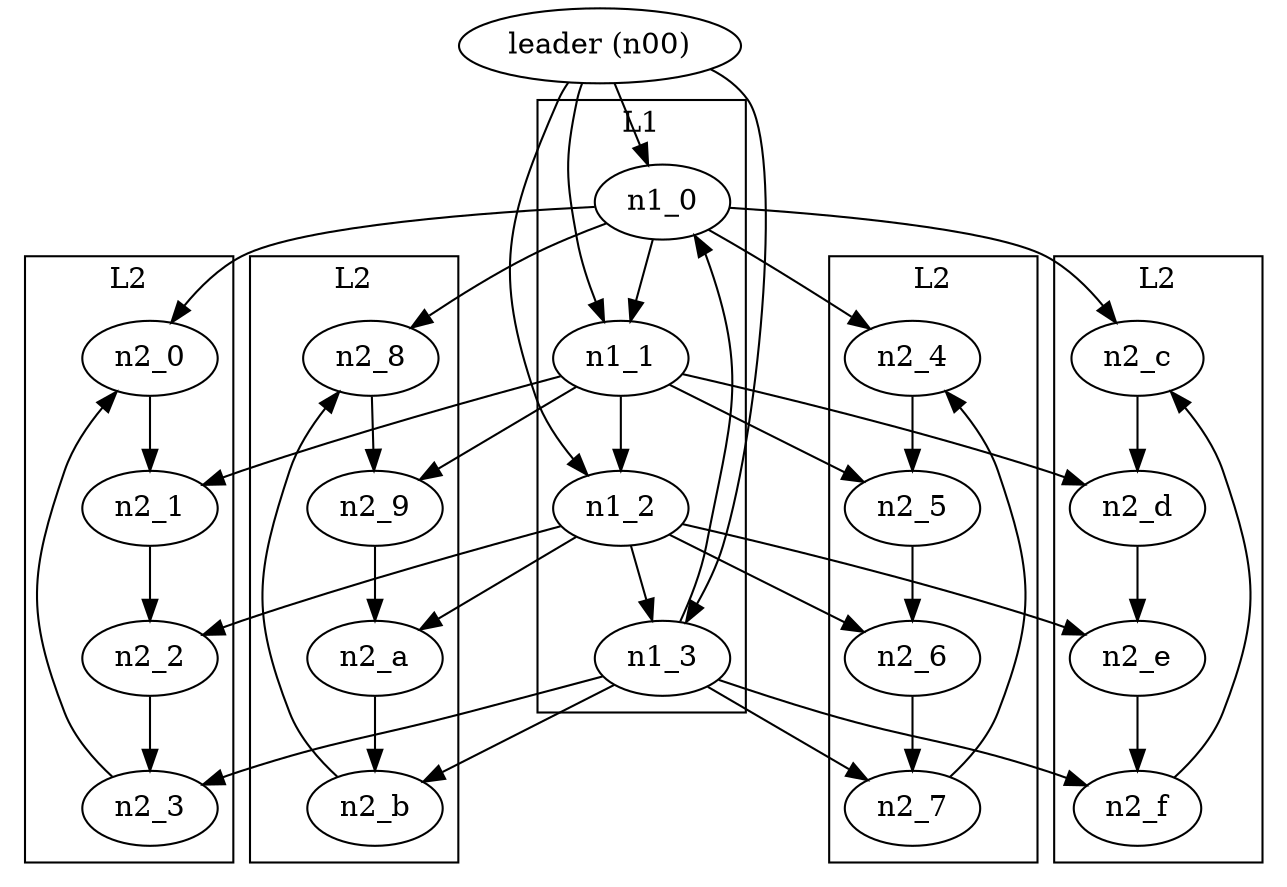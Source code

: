 // example for turbine block propagation
digraph {
    n0_0 [label = "leader (n00)";];
    
    n0_0 -> {n1_0 n1_1 n1_2 n1_3};
    n1_0 -> {n2_0 n2_4 n2_8 n2_c};
    n1_1 -> {n2_1 n2_5 n2_9 n2_d};
    n1_2 -> {n2_2 n2_6 n2_a n2_e};
    n1_3 -> {n2_3 n2_7 n2_b n2_f};
    
    subgraph cluster1 {
        label = L1;
        n1_0 -> n1_1 -> n1_2 -> n1_3 -> n1_0;
    }
    
    subgraph cluster2 {
        label = L2;
        n2_0 -> n2_1 -> n2_2 -> n2_3 -> n2_0;
    }
    
    subgraph cluster3 {
        label = L2;
        n2_4 -> n2_5 -> n2_6 -> n2_7 -> n2_4;
    }
    
    
    subgraph cluster4 {
        label = L2;
        n2_8 -> n2_9 -> n2_a -> n2_b -> n2_8;
    }
    
    subgraph cluster5 {
        label = L2;
        n2_c -> n2_d -> n2_e -> n2_f -> n2_c;
    }
}